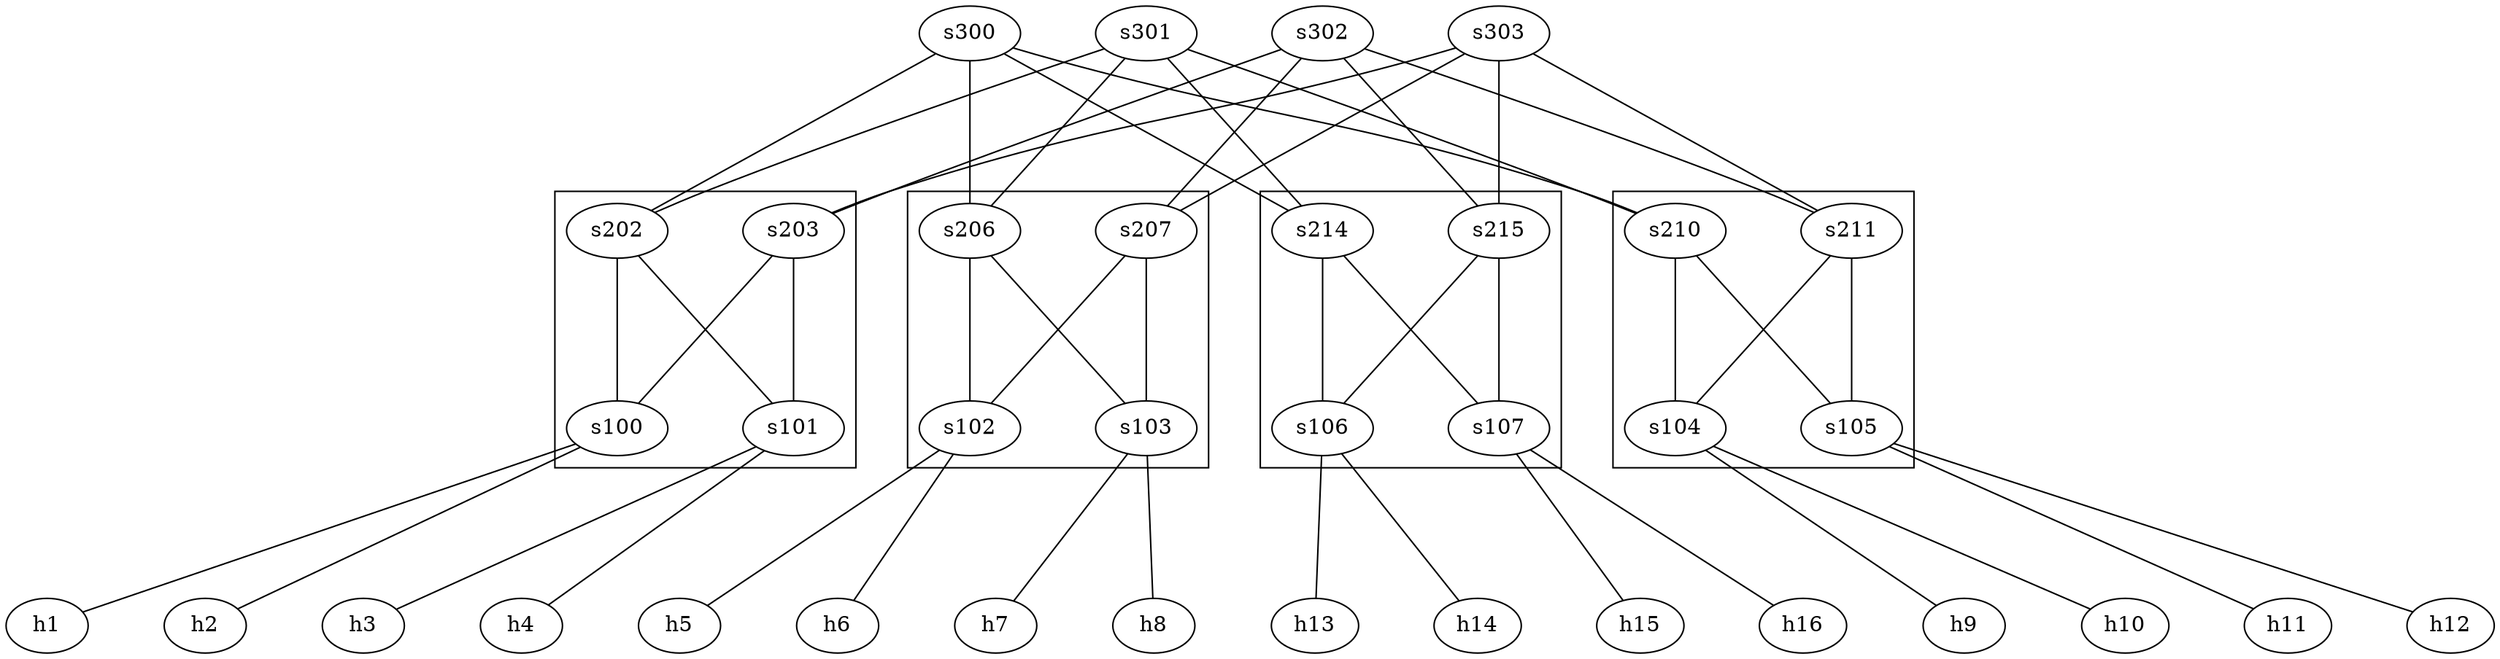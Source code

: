 strict graph G {
  newrank=true;
  graph [ranksep="1.3",nodesep="0.7"];
  subgraph cluster_1 {
    s100 -- s101 [style=invis];
    s202 -- s203 [style=invis];

    s203 -- s100;
    s203 -- s101;
    s202 -- s100;
    s202 -- s101;
  }
  subgraph cluster_2 {
    s214 -- s106;
    s215 -- s106;
    s107 -- s214;
    s107 -- s215;
  }
  subgraph cluster_3 {
    s102 -- s207;
    s102 -- s206;
    s206 -- s103;
    s207 -- s103;
  }
  subgraph cluster_4 {
    s210 -- s104;
    s210 -- s105;
    s211 -- s104;
    s211 -- s105;
  }

  { rank=max;
    h1; h2; h3; h4; h5; h6; h7; h8; h9;
    h10; h11; h12; h13; h14; h15; h16;
  }
  { rank=same s207; s206; s203; s202; s214; s215; s210; s211; }
  { rank=same; s102; s107; s100; s103; s104; s105; s106; s101; }
  { rank=min; s302; s303; s300; s301;}

  s100 -- s101 -- s102 -- s103 -- s104 -- s105 -- s106 -- s107 [style=invis];
  s300 -- s301 -- s302 -- s303 [style=invis]

  // %%PATH%%

  h8 -- s103;
  h9 -- s104;
  h2 -- s100;
  h3 -- s101;
  h1 -- s100;
  h6 -- s102;
  h7 -- s103;
  h4 -- s101;
  h5 -- s102;
  h14 -- s106;
  h10 -- s104;
  h11 -- s105;
  h12 -- s105;
  h13 -- s106;
  s107 -- h15;
  s107 -- h16;

  s302 -- s215;
  s302 -- s211;
  s207 -- s302;
  s203 -- s302;

  s303 -- s215;
  s303 -- s211;
  s207 -- s303;
  s203 -- s303;

  s300 -- s214;
  s300 -- s210;
  s206 -- s300;
  s202 -- s300;

  s301 -- s214;
  s301 -- s210;
  s206 -- s301;
  s202 -- s301;

}

